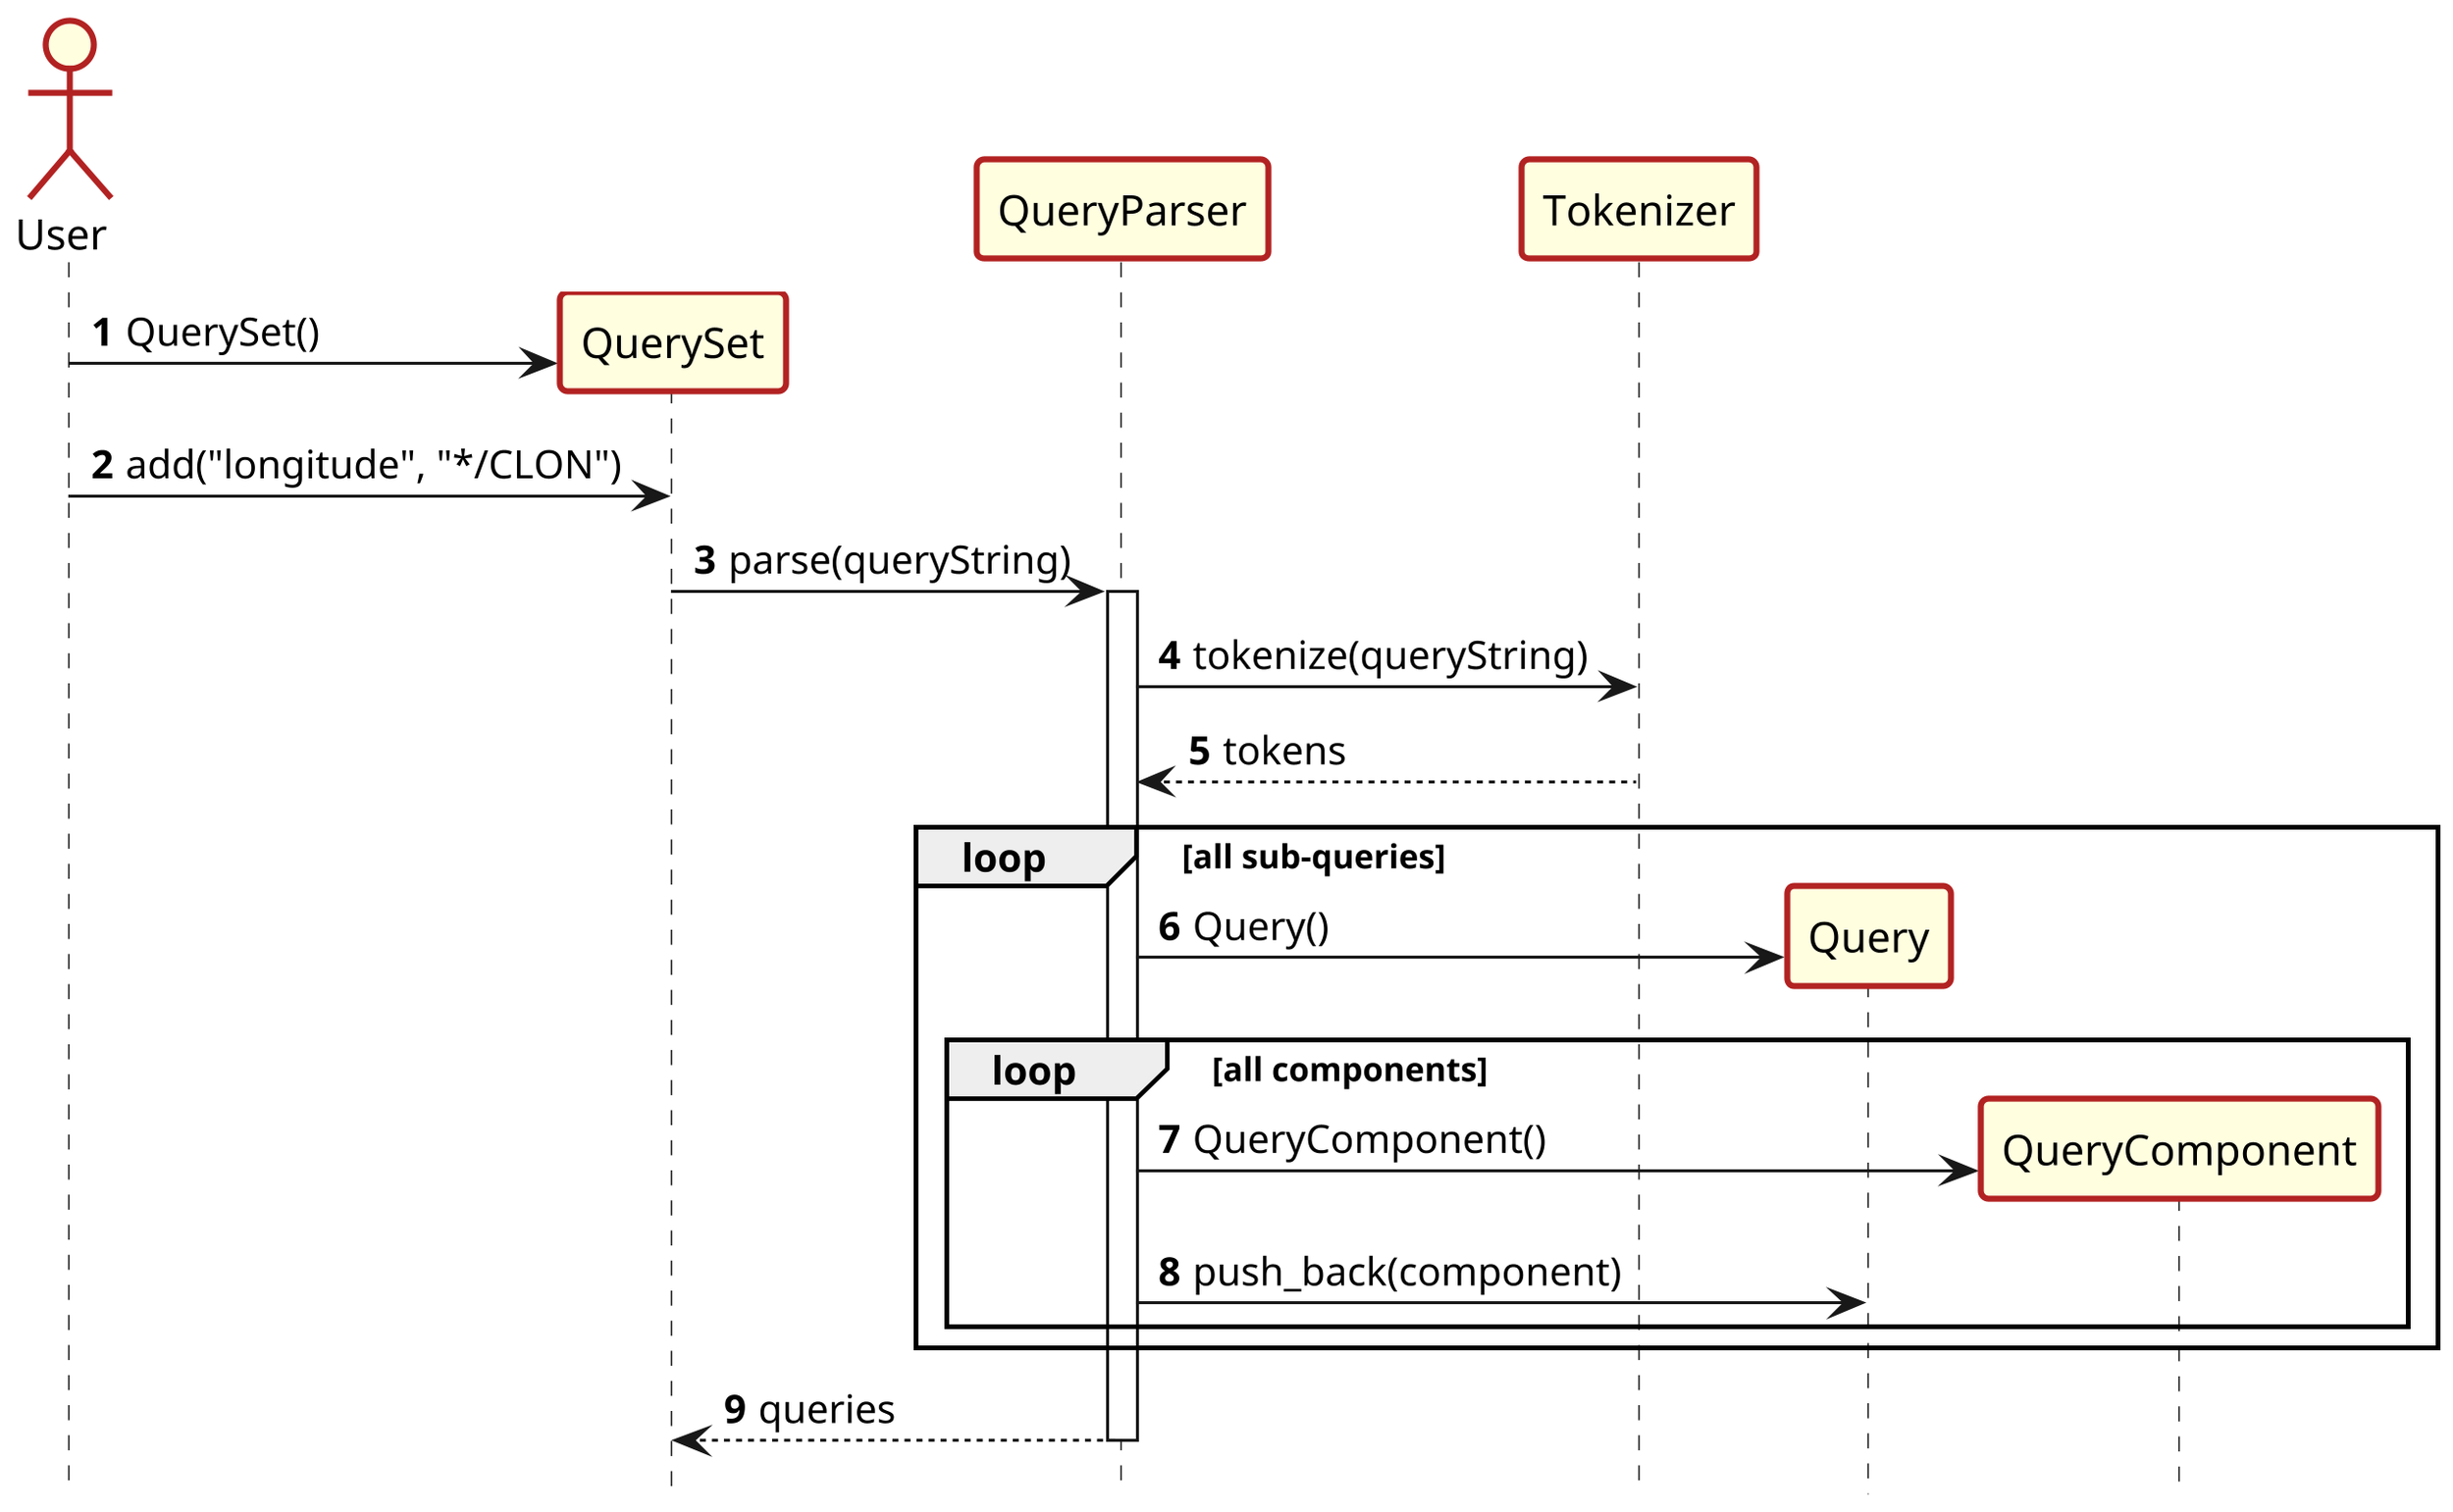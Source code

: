 @startuml
hide footbox
skinparam dpi 300
skinparam SequenceActorBorderThickness 2
skinparam SequenceActorBorderColor #firebrick
skinparam ActorBackgroundColor #lightyellow
skinparam ParticipantBackgroundColor #lightyellow
skinparam ParticipantBorderThickness 2
skinparam ParticipantBorderColor #firebrick

autonumber

actor User
participant QuerySet
participant QueryParser
participant Tokenizer

create QuerySet
User -> QuerySet : QuerySet()
User -> QuerySet : add("longitude", "*/CLON")
QuerySet -> QueryParser : parse(queryString)
activate QueryParser
    QueryParser -> Tokenizer : tokenize(queryString)
    Tokenizer --> QueryParser : tokens

    loop all sub-queries
        create Query
        QueryParser -> Query : Query()

        loop all components
            create QueryComponent
            QueryParser -> QueryComponent : QueryComponent()
            QueryParser -> Query : push_back(component)
        end
    end

    QueryParser --> QuerySet : queries
deactivate QueryParser
@enduml